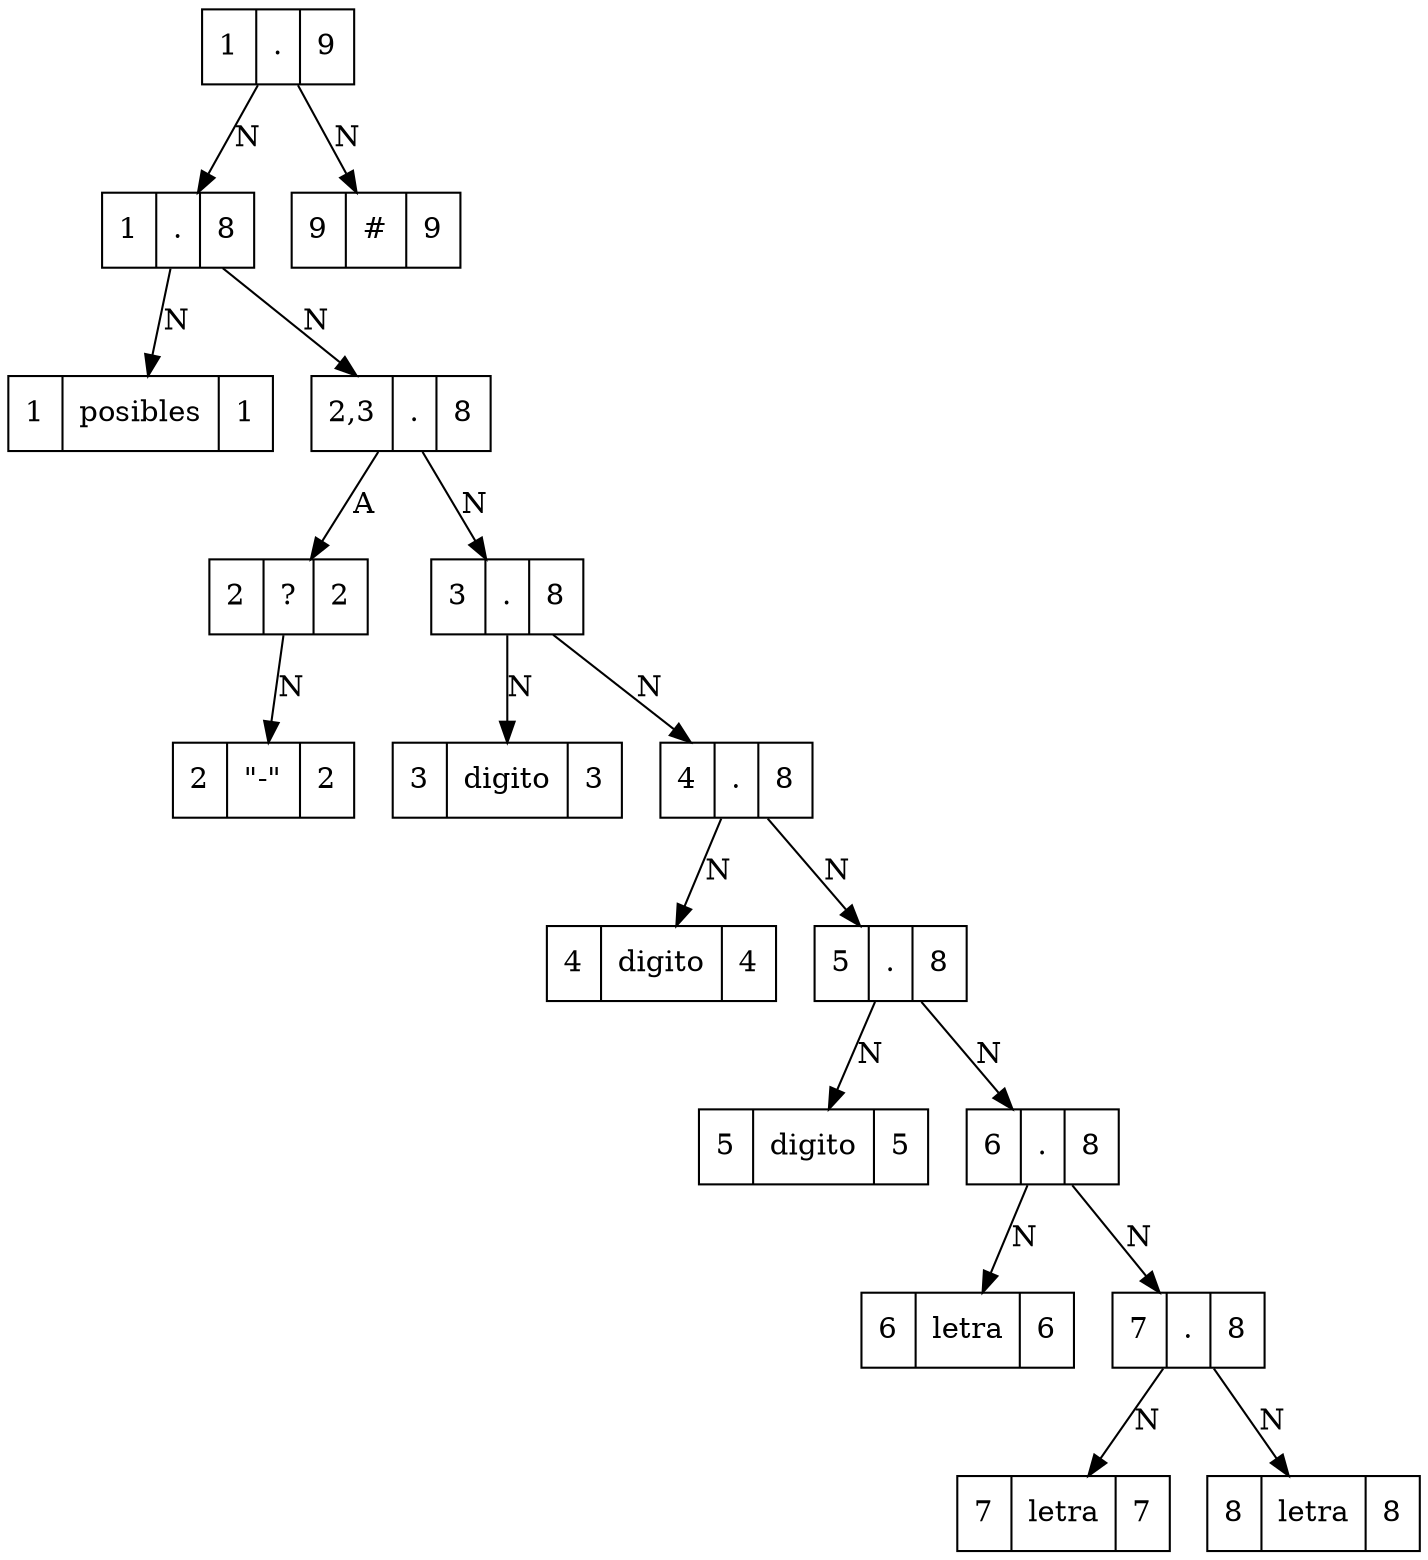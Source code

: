 digraph arbol {
n1[shape="record" label="1| . |9"]
n3[shape="record" label="1| . |8"]
n4[shape="record" label="1| {posibles} |1"]
n5[shape="record" label="2,3| . |8"]
n6[shape="record" label="2| ? |2"]
n7[shape="record" label="2| \"-\" |2"]
n8[shape="record" label="3| . |8"]
n9[shape="record" label="3| {digito} |3"]
n10[shape="record" label="4| . |8"]
n11[shape="record" label="4| {digito} |4"]
n12[shape="record" label="5| . |8"]
n13[shape="record" label="5| {digito} |5"]
n14[shape="record" label="6| . |8"]
n15[shape="record" label="6| {letra} |6"]
n16[shape="record" label="7| . |8"]
n17[shape="record" label="7| {letra} |7"]
n18[shape="record" label="8| {letra} |8"]
n2[shape="record" label="9| # |9"]

n6-> n7 [label="N"]
n16-> n17 [label="N"]
n16-> n18 [label="N"]
n14-> n15 [label="N"]
n14-> n16 [label="N"]
n12-> n13 [label="N"]
n12-> n14 [label="N"]
n10-> n11 [label="N"]
n10-> n12 [label="N"]
n8-> n9 [label="N"]
n8-> n10 [label="N"]
n5-> n6 [label="A"]
n5-> n8 [label="N"]
n3-> n4 [label="N"]
n3-> n5 [label="N"]
n1-> n3 [label="N"]
n1-> n2 [label="N"]

}